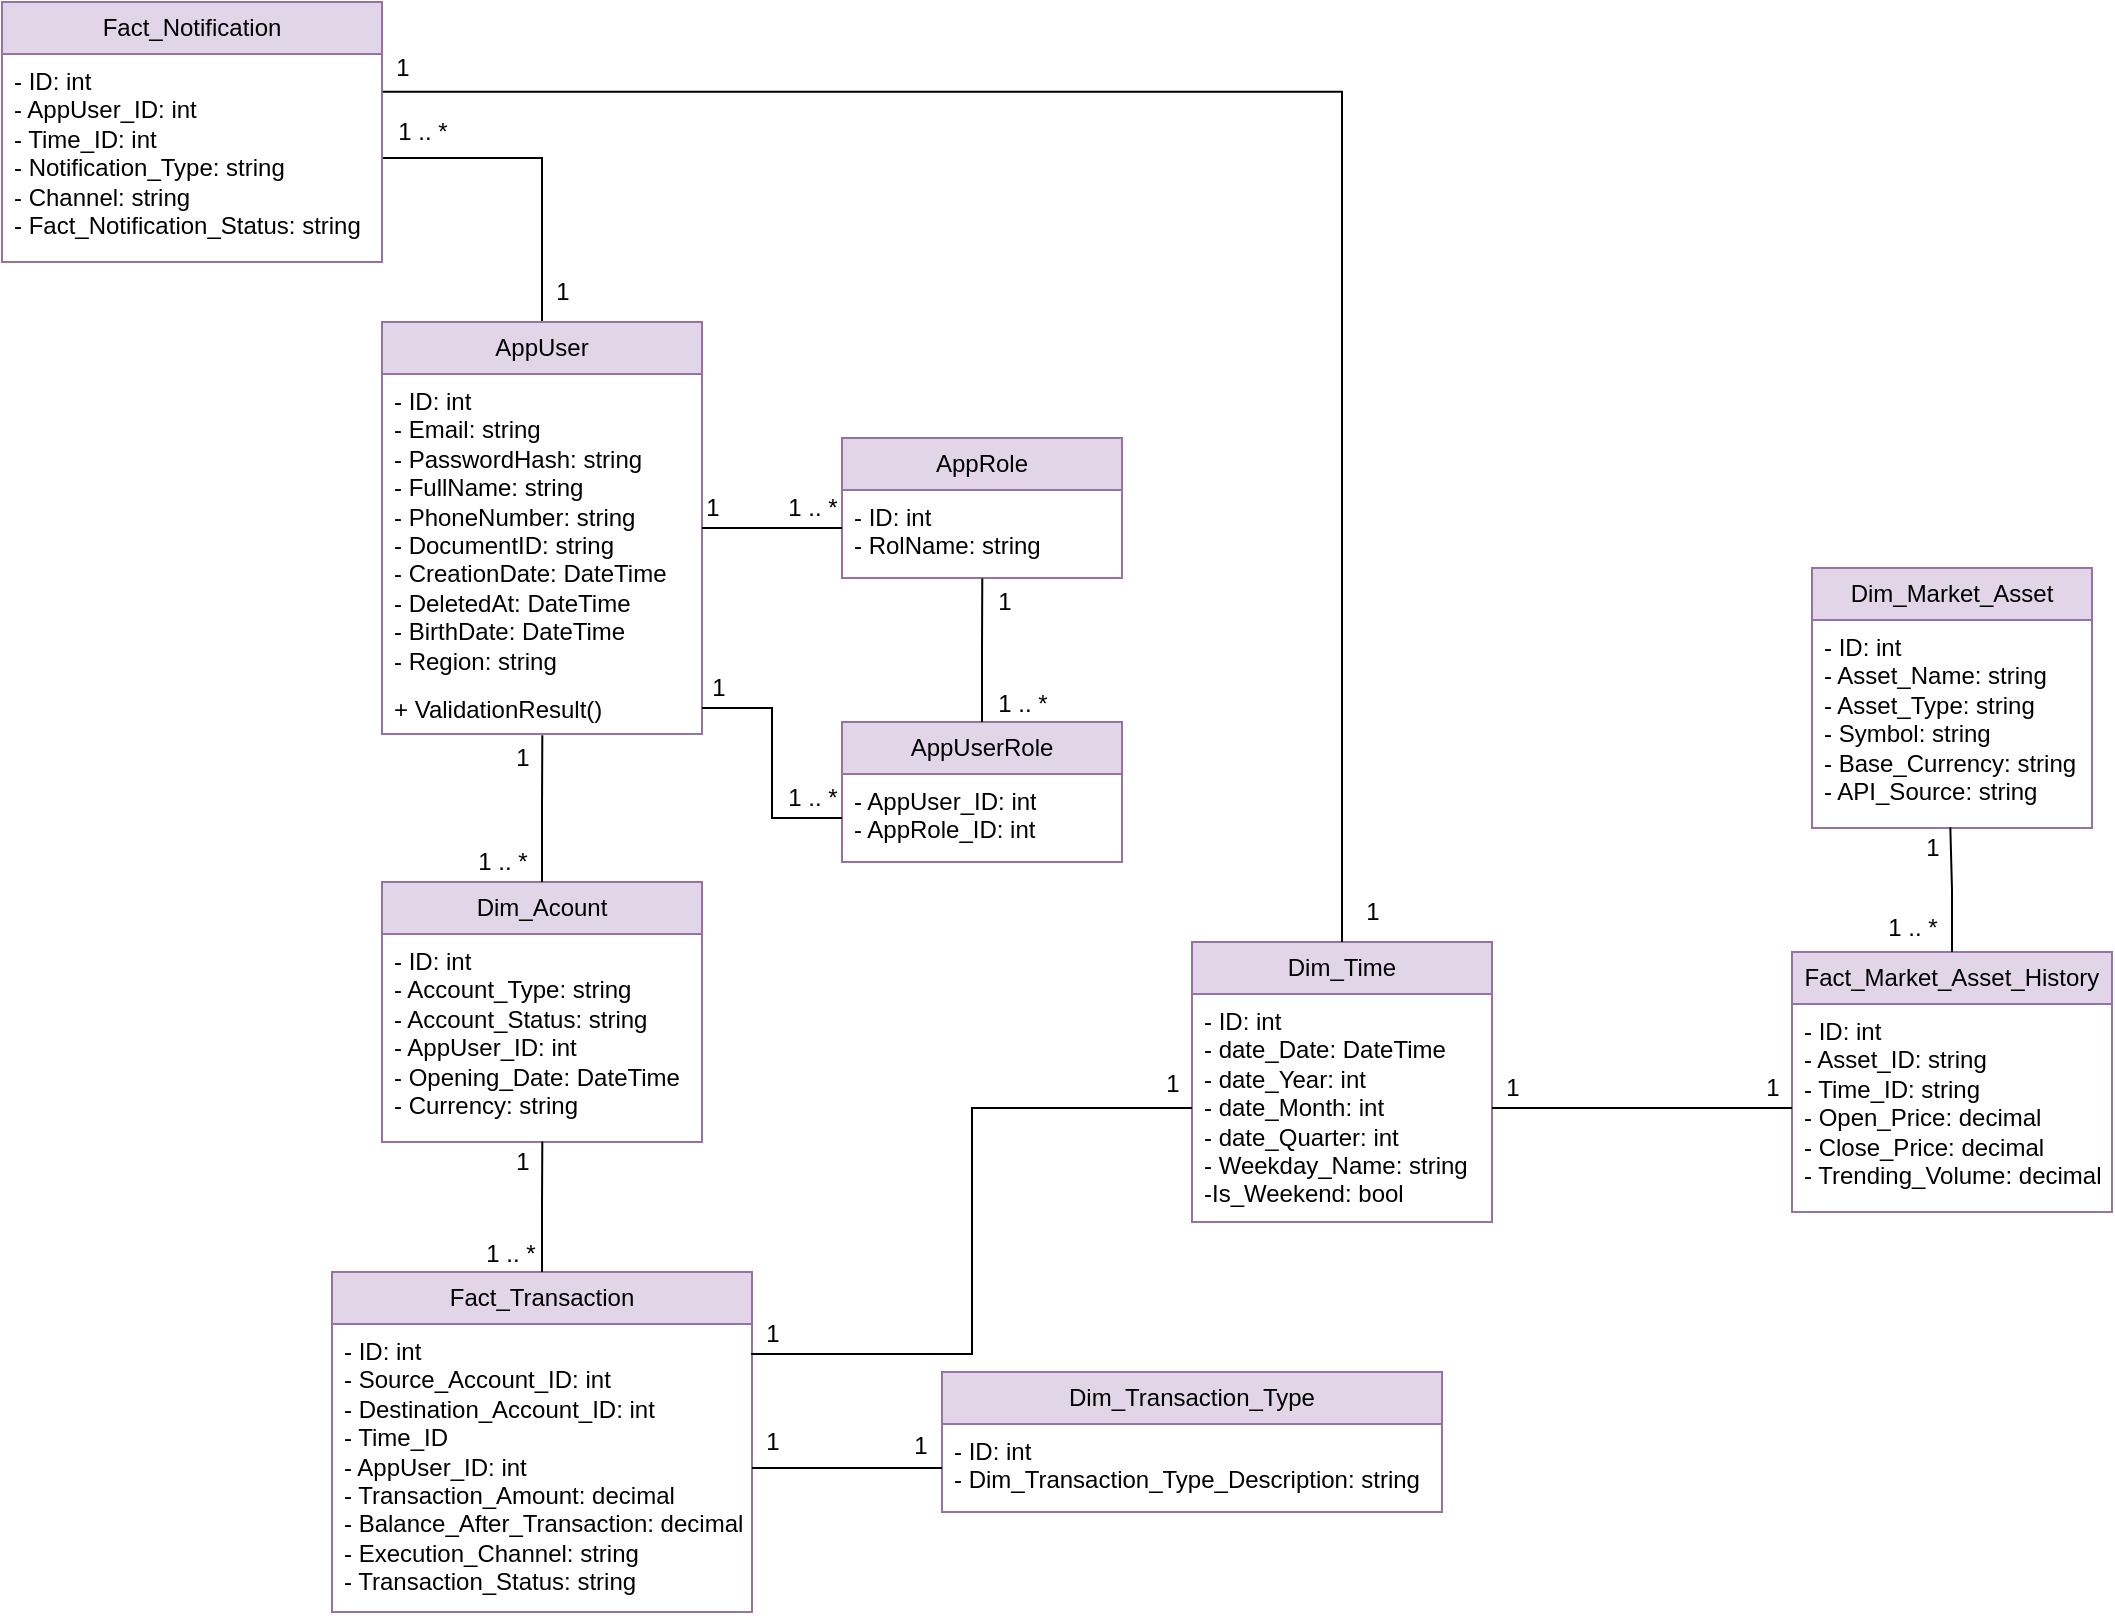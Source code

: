 <mxfile version="27.1.3">
  <diagram name="Page-1" id="h5E2U870sblz1VwzlgBg">
    <mxGraphModel dx="1796" dy="1040" grid="0" gridSize="10" guides="1" tooltips="1" connect="1" arrows="1" fold="1" page="1" pageScale="1" pageWidth="1100" pageHeight="850" math="0" shadow="0">
      <root>
        <mxCell id="0" />
        <mxCell id="1" parent="0" />
        <mxCell id="1vpwMWcvHp71MWnnVMOU-66" style="edgeStyle=orthogonalEdgeStyle;rounded=0;orthogonalLoop=1;jettySize=auto;html=1;exitX=0.5;exitY=0;exitDx=0;exitDy=0;entryX=1;entryY=0.5;entryDx=0;entryDy=0;endArrow=none;startFill=0;" edge="1" parent="1" source="1vpwMWcvHp71MWnnVMOU-1" target="1vpwMWcvHp71MWnnVMOU-39">
          <mxGeometry relative="1" as="geometry" />
        </mxCell>
        <mxCell id="1vpwMWcvHp71MWnnVMOU-1" value="AppUser" style="swimlane;fontStyle=0;childLayout=stackLayout;horizontal=1;startSize=26;fillColor=#e1d5e7;horizontalStack=0;resizeParent=1;resizeParentMax=0;resizeLast=0;collapsible=1;marginBottom=0;whiteSpace=wrap;html=1;strokeColor=#9673a6;" vertex="1" parent="1">
          <mxGeometry x="205" y="170" width="160" height="206" as="geometry">
            <mxRectangle x="80" y="40" width="90" height="30" as="alternateBounds" />
          </mxGeometry>
        </mxCell>
        <mxCell id="1vpwMWcvHp71MWnnVMOU-2" value="- ID: int&lt;div&gt;- Email: string&lt;/div&gt;&lt;div&gt;- PasswordHash: string&lt;/div&gt;&lt;div&gt;- FullName: string&lt;/div&gt;&lt;div&gt;- PhoneNumber: string&lt;/div&gt;&lt;div&gt;- DocumentID: string&lt;/div&gt;&lt;div&gt;- CreationDate: DateTime&lt;/div&gt;&lt;div&gt;- DeletedAt: DateTime&lt;/div&gt;&lt;div&gt;- BirthDate: DateTime&lt;/div&gt;&lt;div&gt;- Region: string&lt;/div&gt;" style="text;strokeColor=none;fillColor=none;align=left;verticalAlign=top;spacingLeft=4;spacingRight=4;overflow=hidden;rotatable=0;points=[[0,0.5],[1,0.5]];portConstraint=eastwest;whiteSpace=wrap;html=1;" vertex="1" parent="1vpwMWcvHp71MWnnVMOU-1">
          <mxGeometry y="26" width="160" height="154" as="geometry" />
        </mxCell>
        <mxCell id="1vpwMWcvHp71MWnnVMOU-3" value="+ ValidationResult()" style="text;strokeColor=none;fillColor=none;align=left;verticalAlign=top;spacingLeft=4;spacingRight=4;overflow=hidden;rotatable=0;points=[[0,0.5],[1,0.5]];portConstraint=eastwest;whiteSpace=wrap;html=1;" vertex="1" parent="1vpwMWcvHp71MWnnVMOU-1">
          <mxGeometry y="180" width="160" height="26" as="geometry" />
        </mxCell>
        <mxCell id="1vpwMWcvHp71MWnnVMOU-5" value="AppRole" style="swimlane;fontStyle=0;childLayout=stackLayout;horizontal=1;startSize=26;fillColor=#e1d5e7;horizontalStack=0;resizeParent=1;resizeParentMax=0;resizeLast=0;collapsible=1;marginBottom=0;whiteSpace=wrap;html=1;strokeColor=#9673a6;" vertex="1" parent="1">
          <mxGeometry x="435" y="228" width="140" height="70" as="geometry" />
        </mxCell>
        <mxCell id="1vpwMWcvHp71MWnnVMOU-6" value="- ID: int&lt;div&gt;- RolName: string&lt;/div&gt;" style="text;strokeColor=none;fillColor=none;align=left;verticalAlign=top;spacingLeft=4;spacingRight=4;overflow=hidden;rotatable=0;points=[[0,0.5],[1,0.5]];portConstraint=eastwest;whiteSpace=wrap;html=1;" vertex="1" parent="1vpwMWcvHp71MWnnVMOU-5">
          <mxGeometry y="26" width="140" height="44" as="geometry" />
        </mxCell>
        <mxCell id="1vpwMWcvHp71MWnnVMOU-9" style="rounded=0;orthogonalLoop=1;jettySize=auto;html=1;exitX=1;exitY=0.5;exitDx=0;exitDy=0;entryX=0.8;entryY=0.833;entryDx=0;entryDy=0;entryPerimeter=0;endArrow=none;startFill=0;" edge="1" parent="1" source="1vpwMWcvHp71MWnnVMOU-1" target="1vpwMWcvHp71MWnnVMOU-53">
          <mxGeometry relative="1" as="geometry">
            <mxPoint x="435" y="272.294" as="targetPoint" />
          </mxGeometry>
        </mxCell>
        <mxCell id="1vpwMWcvHp71MWnnVMOU-10" value="AppUserRole" style="swimlane;fontStyle=0;childLayout=stackLayout;horizontal=1;startSize=26;fillColor=#e1d5e7;horizontalStack=0;resizeParent=1;resizeParentMax=0;resizeLast=0;collapsible=1;marginBottom=0;whiteSpace=wrap;html=1;strokeColor=#9673a6;" vertex="1" parent="1">
          <mxGeometry x="435" y="370" width="140" height="70" as="geometry" />
        </mxCell>
        <mxCell id="1vpwMWcvHp71MWnnVMOU-11" value="- AppUser_ID: int&lt;div&gt;- AppRole_ID: int&lt;/div&gt;" style="text;strokeColor=none;fillColor=none;align=left;verticalAlign=top;spacingLeft=4;spacingRight=4;overflow=hidden;rotatable=0;points=[[0,0.5],[1,0.5]];portConstraint=eastwest;whiteSpace=wrap;html=1;" vertex="1" parent="1vpwMWcvHp71MWnnVMOU-10">
          <mxGeometry y="26" width="140" height="44" as="geometry" />
        </mxCell>
        <mxCell id="1vpwMWcvHp71MWnnVMOU-14" value="Dim_Acount" style="swimlane;fontStyle=0;childLayout=stackLayout;horizontal=1;startSize=26;fillColor=#e1d5e7;horizontalStack=0;resizeParent=1;resizeParentMax=0;resizeLast=0;collapsible=1;marginBottom=0;whiteSpace=wrap;html=1;strokeColor=#9673a6;" vertex="1" parent="1">
          <mxGeometry x="205" y="450" width="160" height="130" as="geometry" />
        </mxCell>
        <mxCell id="1vpwMWcvHp71MWnnVMOU-15" value="- ID: int&lt;div&gt;- Account_Type: string&lt;/div&gt;&lt;div&gt;- Account_Status: string&lt;/div&gt;&lt;div&gt;- AppUser_ID: int&lt;/div&gt;&lt;div&gt;- Opening_Date: DateTime&lt;/div&gt;&lt;div&gt;- Currency: string&lt;/div&gt;" style="text;strokeColor=none;fillColor=none;align=left;verticalAlign=top;spacingLeft=4;spacingRight=4;overflow=hidden;rotatable=0;points=[[0,0.5],[1,0.5]];portConstraint=eastwest;whiteSpace=wrap;html=1;" vertex="1" parent="1vpwMWcvHp71MWnnVMOU-14">
          <mxGeometry y="26" width="160" height="104" as="geometry" />
        </mxCell>
        <mxCell id="1vpwMWcvHp71MWnnVMOU-22" value="Dim_Market_Asset" style="swimlane;fontStyle=0;childLayout=stackLayout;horizontal=1;startSize=26;fillColor=#e1d5e7;horizontalStack=0;resizeParent=1;resizeParentMax=0;resizeLast=0;collapsible=1;marginBottom=0;whiteSpace=wrap;html=1;strokeColor=#9673a6;" vertex="1" parent="1">
          <mxGeometry x="920" y="293" width="140" height="130" as="geometry" />
        </mxCell>
        <mxCell id="1vpwMWcvHp71MWnnVMOU-23" value="- ID: int&lt;div&gt;- Asset_Name: string&lt;/div&gt;&lt;div&gt;- Asset_Type: string&lt;/div&gt;&lt;div&gt;- Symbol: string&lt;/div&gt;&lt;div&gt;- Base_Currency: string&lt;/div&gt;&lt;div&gt;- API_Source: string&lt;/div&gt;" style="text;strokeColor=none;fillColor=none;align=left;verticalAlign=top;spacingLeft=4;spacingRight=4;overflow=hidden;rotatable=0;points=[[0,0.5],[1,0.5]];portConstraint=eastwest;whiteSpace=wrap;html=1;" vertex="1" parent="1vpwMWcvHp71MWnnVMOU-22">
          <mxGeometry y="26" width="140" height="104" as="geometry" />
        </mxCell>
        <mxCell id="1vpwMWcvHp71MWnnVMOU-26" value="Dim_Time" style="swimlane;fontStyle=0;childLayout=stackLayout;horizontal=1;startSize=26;fillColor=#e1d5e7;horizontalStack=0;resizeParent=1;resizeParentMax=0;resizeLast=0;collapsible=1;marginBottom=0;whiteSpace=wrap;html=1;strokeColor=#9673a6;" vertex="1" parent="1">
          <mxGeometry x="610" y="480" width="150" height="140" as="geometry" />
        </mxCell>
        <mxCell id="1vpwMWcvHp71MWnnVMOU-27" value="- ID: int&lt;div&gt;- date_Date: DateTime&lt;/div&gt;&lt;div&gt;- date_Year: int&lt;/div&gt;&lt;div&gt;- date_Month: int&lt;/div&gt;&lt;div&gt;- date_Quarter: int&lt;/div&gt;&lt;div&gt;- Weekday_Name: string&lt;/div&gt;&lt;div&gt;-Is_Weekend: bool&lt;/div&gt;" style="text;strokeColor=none;fillColor=none;align=left;verticalAlign=top;spacingLeft=4;spacingRight=4;overflow=hidden;rotatable=0;points=[[0,0.5],[1,0.5]];portConstraint=eastwest;whiteSpace=wrap;html=1;" vertex="1" parent="1vpwMWcvHp71MWnnVMOU-26">
          <mxGeometry y="26" width="150" height="114" as="geometry" />
        </mxCell>
        <mxCell id="1vpwMWcvHp71MWnnVMOU-30" value="Dim_Transaction_Type" style="swimlane;fontStyle=0;childLayout=stackLayout;horizontal=1;startSize=26;fillColor=#e1d5e7;horizontalStack=0;resizeParent=1;resizeParentMax=0;resizeLast=0;collapsible=1;marginBottom=0;whiteSpace=wrap;html=1;strokeColor=#9673a6;" vertex="1" parent="1">
          <mxGeometry x="485" y="695" width="250" height="70" as="geometry" />
        </mxCell>
        <mxCell id="1vpwMWcvHp71MWnnVMOU-31" value="- ID: int&lt;div&gt;- Dim_Transaction_Type_Description: string&lt;/div&gt;" style="text;strokeColor=none;fillColor=none;align=left;verticalAlign=top;spacingLeft=4;spacingRight=4;overflow=hidden;rotatable=0;points=[[0,0.5],[1,0.5]];portConstraint=eastwest;whiteSpace=wrap;html=1;" vertex="1" parent="1vpwMWcvHp71MWnnVMOU-30">
          <mxGeometry y="26" width="250" height="44" as="geometry" />
        </mxCell>
        <mxCell id="1vpwMWcvHp71MWnnVMOU-34" value="Fact_Market_Asset_History" style="swimlane;fontStyle=0;childLayout=stackLayout;horizontal=1;startSize=26;fillColor=#e1d5e7;horizontalStack=0;resizeParent=1;resizeParentMax=0;resizeLast=0;collapsible=1;marginBottom=0;whiteSpace=wrap;html=1;strokeColor=#9673a6;" vertex="1" parent="1">
          <mxGeometry x="910" y="485" width="160" height="130" as="geometry" />
        </mxCell>
        <mxCell id="1vpwMWcvHp71MWnnVMOU-35" value="- ID: int&lt;div&gt;- Asset_ID: string&lt;/div&gt;&lt;div&gt;- Time_ID: string&lt;/div&gt;&lt;div&gt;- Open_Price: decimal&lt;/div&gt;&lt;div&gt;- Close_Price: decimal&lt;/div&gt;&lt;div&gt;- Trending_Volume: decimal&lt;/div&gt;" style="text;strokeColor=none;fillColor=none;align=left;verticalAlign=top;spacingLeft=4;spacingRight=4;overflow=hidden;rotatable=0;points=[[0,0.5],[1,0.5]];portConstraint=eastwest;whiteSpace=wrap;html=1;" vertex="1" parent="1vpwMWcvHp71MWnnVMOU-34">
          <mxGeometry y="26" width="160" height="104" as="geometry" />
        </mxCell>
        <mxCell id="1vpwMWcvHp71MWnnVMOU-38" value="Fact_Notification" style="swimlane;fontStyle=0;childLayout=stackLayout;horizontal=1;startSize=26;fillColor=#e1d5e7;horizontalStack=0;resizeParent=1;resizeParentMax=0;resizeLast=0;collapsible=1;marginBottom=0;whiteSpace=wrap;html=1;strokeColor=#9673a6;" vertex="1" parent="1">
          <mxGeometry x="15" y="10" width="190" height="130" as="geometry" />
        </mxCell>
        <mxCell id="1vpwMWcvHp71MWnnVMOU-39" value="- ID: int&lt;div&gt;- AppUser_ID: int&lt;/div&gt;&lt;div&gt;- Time_ID: int&lt;/div&gt;&lt;div&gt;- Notification_Type: string&lt;/div&gt;&lt;div&gt;- Channel: string&lt;/div&gt;&lt;div&gt;- Fact_Notification_Status: string&lt;/div&gt;" style="text;strokeColor=none;fillColor=none;align=left;verticalAlign=top;spacingLeft=4;spacingRight=4;overflow=hidden;rotatable=0;points=[[0,0.5],[1,0.5]];portConstraint=eastwest;whiteSpace=wrap;html=1;" vertex="1" parent="1vpwMWcvHp71MWnnVMOU-38">
          <mxGeometry y="26" width="190" height="104" as="geometry" />
        </mxCell>
        <mxCell id="1vpwMWcvHp71MWnnVMOU-42" value="Fact_Transaction" style="swimlane;fontStyle=0;childLayout=stackLayout;horizontal=1;startSize=26;fillColor=#e1d5e7;horizontalStack=0;resizeParent=1;resizeParentMax=0;resizeLast=0;collapsible=1;marginBottom=0;whiteSpace=wrap;html=1;strokeColor=#9673a6;" vertex="1" parent="1">
          <mxGeometry x="180" y="645" width="210" height="170" as="geometry" />
        </mxCell>
        <mxCell id="1vpwMWcvHp71MWnnVMOU-43" value="- ID: int&lt;div&gt;- Source_Account_ID: int&lt;/div&gt;&lt;div&gt;- Destination_Account_ID: int&lt;/div&gt;&lt;div&gt;- Time_ID&lt;/div&gt;&lt;div&gt;- AppUser_ID: int&lt;/div&gt;&lt;div&gt;- Transaction_Amount: decimal&lt;/div&gt;&lt;div&gt;- Balance_After_Transaction: decimal&lt;/div&gt;&lt;div&gt;- Execution_Channel: string&lt;/div&gt;&lt;div&gt;- Transaction_Status: string&lt;/div&gt;" style="text;strokeColor=none;fillColor=none;align=left;verticalAlign=top;spacingLeft=4;spacingRight=4;overflow=hidden;rotatable=0;points=[[0,0.5],[1,0.5]];portConstraint=eastwest;whiteSpace=wrap;html=1;" vertex="1" parent="1vpwMWcvHp71MWnnVMOU-42">
          <mxGeometry y="26" width="210" height="144" as="geometry" />
        </mxCell>
        <mxCell id="1vpwMWcvHp71MWnnVMOU-52" value="1" style="text;html=1;align=center;verticalAlign=middle;resizable=0;points=[];autosize=1;strokeColor=none;fillColor=none;" vertex="1" parent="1">
          <mxGeometry x="355" y="248" width="30" height="30" as="geometry" />
        </mxCell>
        <mxCell id="1vpwMWcvHp71MWnnVMOU-53" value="1 .. *" style="text;html=1;align=center;verticalAlign=middle;resizable=0;points=[];autosize=1;strokeColor=none;fillColor=none;" vertex="1" parent="1">
          <mxGeometry x="395" y="248" width="50" height="30" as="geometry" />
        </mxCell>
        <mxCell id="1vpwMWcvHp71MWnnVMOU-54" style="edgeStyle=orthogonalEdgeStyle;rounded=0;orthogonalLoop=1;jettySize=auto;html=1;exitX=0;exitY=0.5;exitDx=0;exitDy=0;entryX=1;entryY=0.5;entryDx=0;entryDy=0;endArrow=none;startFill=0;" edge="1" parent="1" source="1vpwMWcvHp71MWnnVMOU-11" target="1vpwMWcvHp71MWnnVMOU-3">
          <mxGeometry relative="1" as="geometry" />
        </mxCell>
        <mxCell id="1vpwMWcvHp71MWnnVMOU-55" style="edgeStyle=orthogonalEdgeStyle;rounded=0;orthogonalLoop=1;jettySize=auto;html=1;exitX=0.5;exitY=0;exitDx=0;exitDy=0;entryX=0.501;entryY=1.007;entryDx=0;entryDy=0;entryPerimeter=0;endArrow=none;startFill=0;" edge="1" parent="1" source="1vpwMWcvHp71MWnnVMOU-10" target="1vpwMWcvHp71MWnnVMOU-6">
          <mxGeometry relative="1" as="geometry" />
        </mxCell>
        <mxCell id="1vpwMWcvHp71MWnnVMOU-56" style="edgeStyle=orthogonalEdgeStyle;rounded=0;orthogonalLoop=1;jettySize=auto;html=1;exitX=0.5;exitY=0;exitDx=0;exitDy=0;entryX=0.501;entryY=1.022;entryDx=0;entryDy=0;entryPerimeter=0;endArrow=none;startFill=0;" edge="1" parent="1" source="1vpwMWcvHp71MWnnVMOU-14" target="1vpwMWcvHp71MWnnVMOU-3">
          <mxGeometry relative="1" as="geometry" />
        </mxCell>
        <mxCell id="1vpwMWcvHp71MWnnVMOU-57" value="1" style="text;html=1;align=center;verticalAlign=middle;resizable=0;points=[];autosize=1;strokeColor=none;fillColor=none;" vertex="1" parent="1">
          <mxGeometry x="260" y="373" width="30" height="30" as="geometry" />
        </mxCell>
        <mxCell id="1vpwMWcvHp71MWnnVMOU-59" value="1 .. *" style="text;html=1;align=center;verticalAlign=middle;resizable=0;points=[];autosize=1;strokeColor=none;fillColor=none;" vertex="1" parent="1">
          <mxGeometry x="240" y="425" width="50" height="30" as="geometry" />
        </mxCell>
        <mxCell id="1vpwMWcvHp71MWnnVMOU-60" style="edgeStyle=orthogonalEdgeStyle;rounded=0;orthogonalLoop=1;jettySize=auto;html=1;exitX=0.5;exitY=0;exitDx=0;exitDy=0;entryX=0.501;entryY=0.997;entryDx=0;entryDy=0;entryPerimeter=0;endArrow=none;startFill=0;" edge="1" parent="1" source="1vpwMWcvHp71MWnnVMOU-42" target="1vpwMWcvHp71MWnnVMOU-15">
          <mxGeometry relative="1" as="geometry" />
        </mxCell>
        <mxCell id="1vpwMWcvHp71MWnnVMOU-61" value="1" style="text;html=1;align=center;verticalAlign=middle;resizable=0;points=[];autosize=1;strokeColor=none;fillColor=none;" vertex="1" parent="1">
          <mxGeometry x="260" y="575" width="30" height="30" as="geometry" />
        </mxCell>
        <mxCell id="1vpwMWcvHp71MWnnVMOU-62" value="1 .. *" style="text;html=1;align=center;verticalAlign=middle;resizable=0;points=[];autosize=1;strokeColor=none;fillColor=none;" vertex="1" parent="1">
          <mxGeometry x="244" y="621" width="50" height="30" as="geometry" />
        </mxCell>
        <mxCell id="1vpwMWcvHp71MWnnVMOU-63" style="edgeStyle=orthogonalEdgeStyle;rounded=0;orthogonalLoop=1;jettySize=auto;html=1;exitX=1;exitY=0.5;exitDx=0;exitDy=0;entryX=0;entryY=0.5;entryDx=0;entryDy=0;endArrow=none;startFill=0;" edge="1" parent="1" source="1vpwMWcvHp71MWnnVMOU-43" target="1vpwMWcvHp71MWnnVMOU-31">
          <mxGeometry relative="1" as="geometry" />
        </mxCell>
        <mxCell id="1vpwMWcvHp71MWnnVMOU-64" value="1" style="text;html=1;align=center;verticalAlign=middle;resizable=0;points=[];autosize=1;strokeColor=none;fillColor=none;" vertex="1" parent="1">
          <mxGeometry x="385" y="715" width="30" height="30" as="geometry" />
        </mxCell>
        <mxCell id="1vpwMWcvHp71MWnnVMOU-65" value="1" style="text;html=1;align=center;verticalAlign=middle;resizable=0;points=[];autosize=1;strokeColor=none;fillColor=none;" vertex="1" parent="1">
          <mxGeometry x="459" y="717" width="30" height="30" as="geometry" />
        </mxCell>
        <mxCell id="1vpwMWcvHp71MWnnVMOU-67" value="1" style="text;html=1;align=center;verticalAlign=middle;resizable=0;points=[];autosize=1;strokeColor=none;fillColor=none;" vertex="1" parent="1">
          <mxGeometry x="280" y="140" width="30" height="30" as="geometry" />
        </mxCell>
        <mxCell id="1vpwMWcvHp71MWnnVMOU-68" value="1 .. *" style="text;html=1;align=center;verticalAlign=middle;resizable=0;points=[];autosize=1;strokeColor=none;fillColor=none;" vertex="1" parent="1">
          <mxGeometry x="200" y="60" width="50" height="30" as="geometry" />
        </mxCell>
        <mxCell id="1vpwMWcvHp71MWnnVMOU-69" value="1" style="text;html=1;align=center;verticalAlign=middle;resizable=0;points=[];autosize=1;strokeColor=none;fillColor=none;" vertex="1" parent="1">
          <mxGeometry x="358" y="338" width="30" height="30" as="geometry" />
        </mxCell>
        <mxCell id="1vpwMWcvHp71MWnnVMOU-70" value="1 .. *" style="text;html=1;align=center;verticalAlign=middle;resizable=0;points=[];autosize=1;strokeColor=none;fillColor=none;" vertex="1" parent="1">
          <mxGeometry x="395" y="393" width="50" height="30" as="geometry" />
        </mxCell>
        <mxCell id="1vpwMWcvHp71MWnnVMOU-71" value="1" style="text;html=1;align=center;verticalAlign=middle;resizable=0;points=[];autosize=1;strokeColor=none;fillColor=none;" vertex="1" parent="1">
          <mxGeometry x="501" y="295" width="30" height="30" as="geometry" />
        </mxCell>
        <mxCell id="1vpwMWcvHp71MWnnVMOU-73" value="1 .. *" style="text;html=1;align=center;verticalAlign=middle;resizable=0;points=[];autosize=1;strokeColor=none;fillColor=none;" vertex="1" parent="1">
          <mxGeometry x="500" y="346" width="50" height="30" as="geometry" />
        </mxCell>
        <mxCell id="1vpwMWcvHp71MWnnVMOU-74" style="edgeStyle=orthogonalEdgeStyle;rounded=0;orthogonalLoop=1;jettySize=auto;html=1;exitX=0.5;exitY=0;exitDx=0;exitDy=0;entryX=0.494;entryY=0.997;entryDx=0;entryDy=0;entryPerimeter=0;endArrow=none;startFill=0;" edge="1" parent="1" source="1vpwMWcvHp71MWnnVMOU-34" target="1vpwMWcvHp71MWnnVMOU-23">
          <mxGeometry relative="1" as="geometry" />
        </mxCell>
        <mxCell id="1vpwMWcvHp71MWnnVMOU-75" value="1" style="text;html=1;align=center;verticalAlign=middle;resizable=0;points=[];autosize=1;strokeColor=none;fillColor=none;" vertex="1" parent="1">
          <mxGeometry x="965" y="418" width="30" height="30" as="geometry" />
        </mxCell>
        <mxCell id="1vpwMWcvHp71MWnnVMOU-76" value="1 .. *" style="text;html=1;align=center;verticalAlign=middle;resizable=0;points=[];autosize=1;strokeColor=none;fillColor=none;" vertex="1" parent="1">
          <mxGeometry x="945" y="458" width="50" height="30" as="geometry" />
        </mxCell>
        <mxCell id="1vpwMWcvHp71MWnnVMOU-77" style="edgeStyle=orthogonalEdgeStyle;rounded=0;orthogonalLoop=1;jettySize=auto;html=1;exitX=0;exitY=0.5;exitDx=0;exitDy=0;entryX=1;entryY=0.5;entryDx=0;entryDy=0;endArrow=none;startFill=0;" edge="1" parent="1" source="1vpwMWcvHp71MWnnVMOU-35" target="1vpwMWcvHp71MWnnVMOU-27">
          <mxGeometry relative="1" as="geometry" />
        </mxCell>
        <mxCell id="1vpwMWcvHp71MWnnVMOU-78" value="1" style="text;html=1;align=center;verticalAlign=middle;resizable=0;points=[];autosize=1;strokeColor=none;fillColor=none;" vertex="1" parent="1">
          <mxGeometry x="885" y="538" width="30" height="30" as="geometry" />
        </mxCell>
        <mxCell id="1vpwMWcvHp71MWnnVMOU-79" value="1" style="text;html=1;align=center;verticalAlign=middle;resizable=0;points=[];autosize=1;strokeColor=none;fillColor=none;" vertex="1" parent="1">
          <mxGeometry x="755" y="538" width="30" height="30" as="geometry" />
        </mxCell>
        <mxCell id="1vpwMWcvHp71MWnnVMOU-80" style="edgeStyle=orthogonalEdgeStyle;rounded=0;orthogonalLoop=1;jettySize=auto;html=1;exitX=0;exitY=0.5;exitDx=0;exitDy=0;entryX=0.998;entryY=0.104;entryDx=0;entryDy=0;entryPerimeter=0;endArrow=none;startFill=0;" edge="1" parent="1" source="1vpwMWcvHp71MWnnVMOU-27" target="1vpwMWcvHp71MWnnVMOU-43">
          <mxGeometry relative="1" as="geometry">
            <mxPoint x="400" y="680" as="targetPoint" />
          </mxGeometry>
        </mxCell>
        <mxCell id="1vpwMWcvHp71MWnnVMOU-81" value="1" style="text;html=1;align=center;verticalAlign=middle;resizable=0;points=[];autosize=1;strokeColor=none;fillColor=none;" vertex="1" parent="1">
          <mxGeometry x="585" y="536" width="30" height="30" as="geometry" />
        </mxCell>
        <mxCell id="1vpwMWcvHp71MWnnVMOU-82" value="1" style="text;html=1;align=center;verticalAlign=middle;resizable=0;points=[];autosize=1;strokeColor=none;fillColor=none;" vertex="1" parent="1">
          <mxGeometry x="385" y="661" width="30" height="30" as="geometry" />
        </mxCell>
        <mxCell id="1vpwMWcvHp71MWnnVMOU-83" style="edgeStyle=orthogonalEdgeStyle;rounded=0;orthogonalLoop=1;jettySize=auto;html=1;exitX=0.5;exitY=0;exitDx=0;exitDy=0;entryX=1.002;entryY=0.182;entryDx=0;entryDy=0;entryPerimeter=0;endArrow=none;startFill=0;" edge="1" parent="1" source="1vpwMWcvHp71MWnnVMOU-26" target="1vpwMWcvHp71MWnnVMOU-39">
          <mxGeometry relative="1" as="geometry" />
        </mxCell>
        <mxCell id="1vpwMWcvHp71MWnnVMOU-84" value="1" style="text;html=1;align=center;verticalAlign=middle;resizable=0;points=[];autosize=1;strokeColor=none;fillColor=none;" vertex="1" parent="1">
          <mxGeometry x="685" y="450" width="30" height="30" as="geometry" />
        </mxCell>
        <mxCell id="1vpwMWcvHp71MWnnVMOU-85" value="1" style="text;html=1;align=center;verticalAlign=middle;resizable=0;points=[];autosize=1;strokeColor=none;fillColor=none;" vertex="1" parent="1">
          <mxGeometry x="200" y="28" width="30" height="30" as="geometry" />
        </mxCell>
      </root>
    </mxGraphModel>
  </diagram>
</mxfile>
